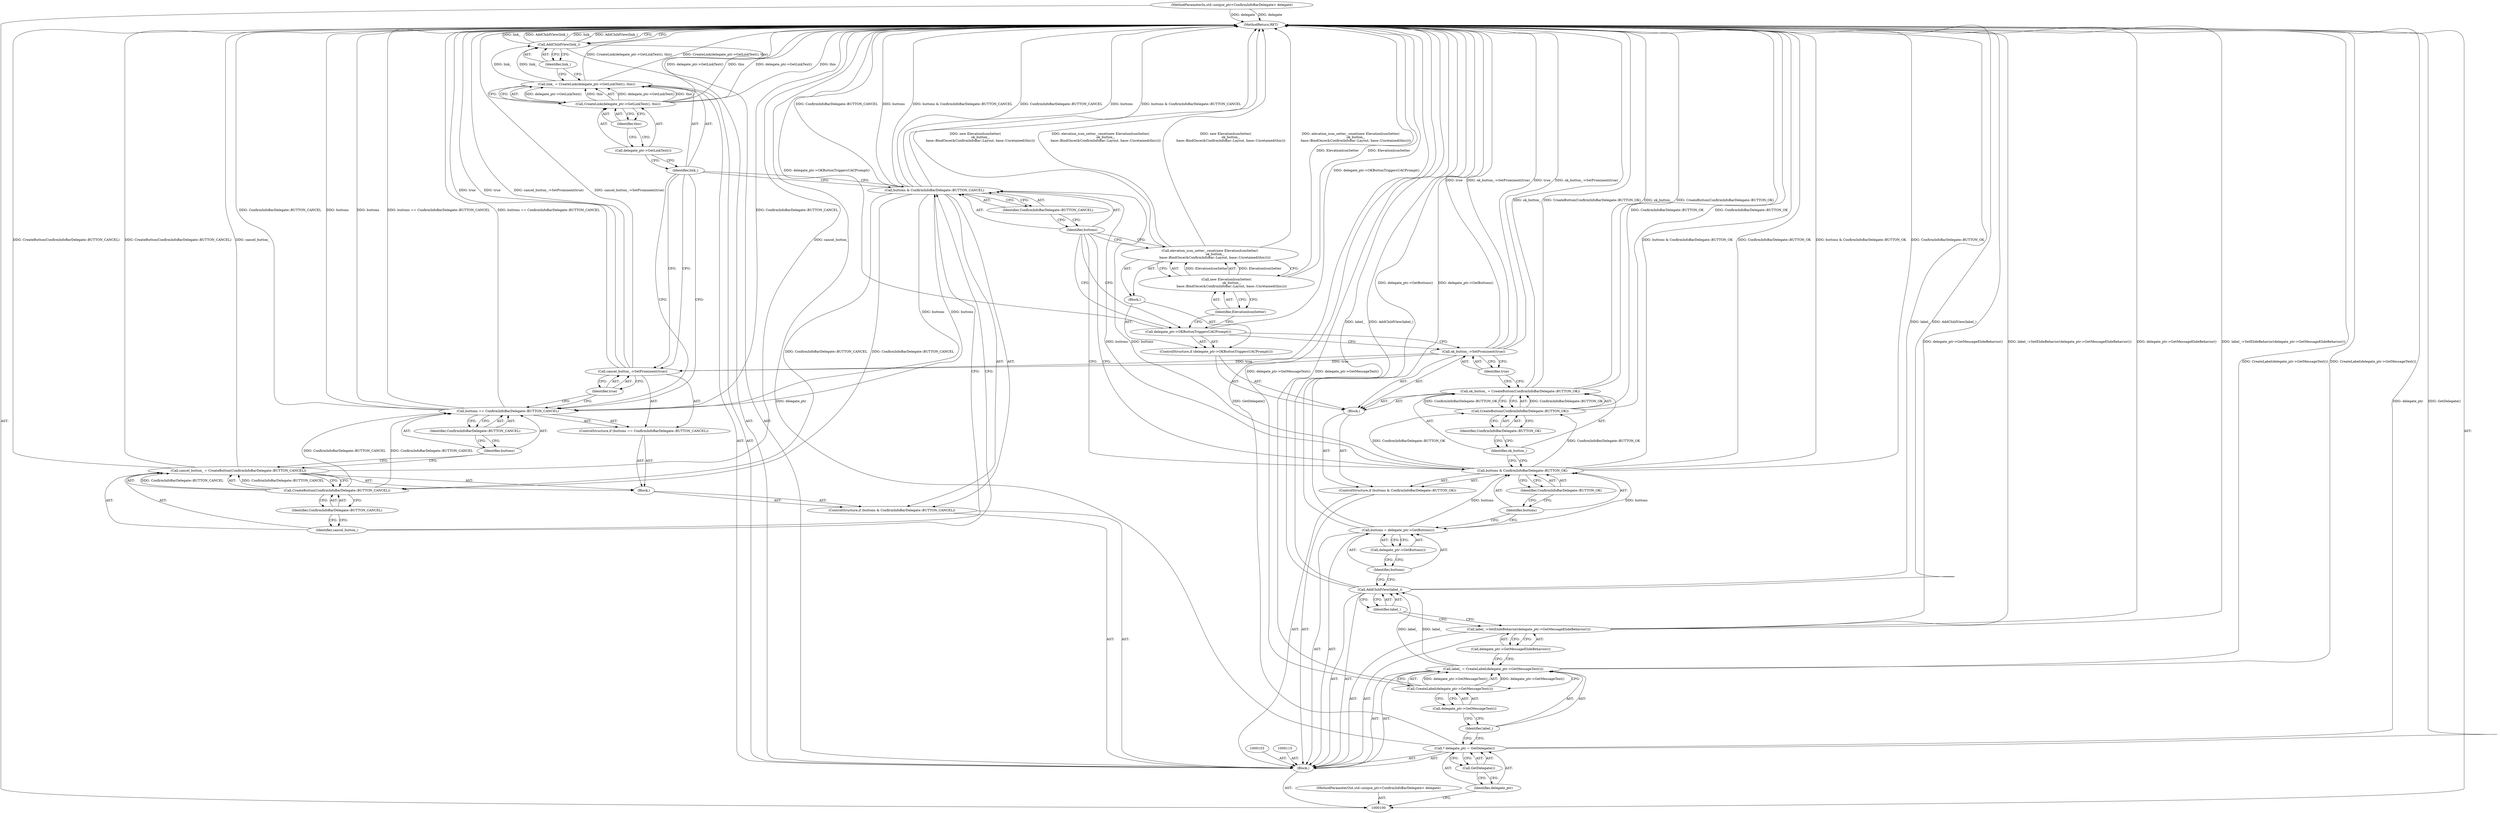 digraph "0_Chrome_fbeba958bb83c05ec8cc54e285a4a9ca10d1b311" {
"1000158" [label="(MethodReturn,RET)"];
"1000101" [label="(MethodParameterIn,std::unique_ptr<ConfirmInfoBarDelegate> delegate)"];
"1000236" [label="(MethodParameterOut,std::unique_ptr<ConfirmInfoBarDelegate> delegate)"];
"1000126" [label="(Call,CreateButton(ConfirmInfoBarDelegate::BUTTON_OK))"];
"1000127" [label="(Identifier,ConfirmInfoBarDelegate::BUTTON_OK)"];
"1000124" [label="(Call,ok_button_ = CreateButton(ConfirmInfoBarDelegate::BUTTON_OK))"];
"1000125" [label="(Identifier,ok_button_)"];
"1000129" [label="(Identifier,true)"];
"1000128" [label="(Call,ok_button_->SetProminent(true))"];
"1000130" [label="(ControlStructure,if (delegate_ptr->OKButtonTriggersUACPrompt()))"];
"1000132" [label="(Block,)"];
"1000131" [label="(Call,delegate_ptr->OKButtonTriggersUACPrompt())"];
"1000134" [label="(Call,new ElevationIconSetter(\n          ok_button_,\n          base::BindOnce(&ConfirmInfoBar::Layout, base::Unretained(this))))"];
"1000135" [label="(Identifier,ElevationIconSetter)"];
"1000133" [label="(Call,elevation_icon_setter_.reset(new ElevationIconSetter(\n          ok_button_,\n          base::BindOnce(&ConfirmInfoBar::Layout, base::Unretained(this)))))"];
"1000139" [label="(Identifier,ConfirmInfoBarDelegate::BUTTON_CANCEL)"];
"1000136" [label="(ControlStructure,if (buttons & ConfirmInfoBarDelegate::BUTTON_CANCEL))"];
"1000140" [label="(Block,)"];
"1000137" [label="(Call,buttons & ConfirmInfoBarDelegate::BUTTON_CANCEL)"];
"1000138" [label="(Identifier,buttons)"];
"1000102" [label="(Block,)"];
"1000143" [label="(Call,CreateButton(ConfirmInfoBarDelegate::BUTTON_CANCEL))"];
"1000144" [label="(Identifier,ConfirmInfoBarDelegate::BUTTON_CANCEL)"];
"1000141" [label="(Call,cancel_button_ = CreateButton(ConfirmInfoBarDelegate::BUTTON_CANCEL))"];
"1000142" [label="(Identifier,cancel_button_)"];
"1000148" [label="(Identifier,ConfirmInfoBarDelegate::BUTTON_CANCEL)"];
"1000145" [label="(ControlStructure,if (buttons == ConfirmInfoBarDelegate::BUTTON_CANCEL))"];
"1000146" [label="(Call,buttons == ConfirmInfoBarDelegate::BUTTON_CANCEL)"];
"1000147" [label="(Identifier,buttons)"];
"1000150" [label="(Identifier,true)"];
"1000149" [label="(Call,cancel_button_->SetProminent(true))"];
"1000153" [label="(Call,CreateLink(delegate_ptr->GetLinkText(), this))"];
"1000151" [label="(Call,link_ = CreateLink(delegate_ptr->GetLinkText(), this))"];
"1000152" [label="(Identifier,link_)"];
"1000154" [label="(Call,delegate_ptr->GetLinkText())"];
"1000155" [label="(Identifier,this)"];
"1000157" [label="(Identifier,link_)"];
"1000156" [label="(Call,AddChildView(link_))"];
"1000106" [label="(Call,GetDelegate())"];
"1000104" [label="(Call,* delegate_ptr = GetDelegate())"];
"1000105" [label="(Identifier,delegate_ptr)"];
"1000109" [label="(Call,CreateLabel(delegate_ptr->GetMessageText()))"];
"1000110" [label="(Call,delegate_ptr->GetMessageText())"];
"1000107" [label="(Call,label_ = CreateLabel(delegate_ptr->GetMessageText()))"];
"1000108" [label="(Identifier,label_)"];
"1000111" [label="(Call,label_->SetElideBehavior(delegate_ptr->GetMessageElideBehavior()))"];
"1000112" [label="(Call,delegate_ptr->GetMessageElideBehavior())"];
"1000114" [label="(Identifier,label_)"];
"1000113" [label="(Call,AddChildView(label_))"];
"1000116" [label="(Call,buttons = delegate_ptr->GetButtons())"];
"1000117" [label="(Identifier,buttons)"];
"1000118" [label="(Call,delegate_ptr->GetButtons())"];
"1000122" [label="(Identifier,ConfirmInfoBarDelegate::BUTTON_OK)"];
"1000119" [label="(ControlStructure,if (buttons & ConfirmInfoBarDelegate::BUTTON_OK))"];
"1000123" [label="(Block,)"];
"1000120" [label="(Call,buttons & ConfirmInfoBarDelegate::BUTTON_OK)"];
"1000121" [label="(Identifier,buttons)"];
"1000158" -> "1000100"  [label="AST: "];
"1000158" -> "1000156"  [label="CFG: "];
"1000124" -> "1000158"  [label="DDG: CreateButton(ConfirmInfoBarDelegate::BUTTON_OK)"];
"1000124" -> "1000158"  [label="DDG: ok_button_"];
"1000141" -> "1000158"  [label="DDG: cancel_button_"];
"1000141" -> "1000158"  [label="DDG: CreateButton(ConfirmInfoBarDelegate::BUTTON_CANCEL)"];
"1000156" -> "1000158"  [label="DDG: link_"];
"1000156" -> "1000158"  [label="DDG: AddChildView(link_)"];
"1000104" -> "1000158"  [label="DDG: delegate_ptr"];
"1000104" -> "1000158"  [label="DDG: GetDelegate()"];
"1000113" -> "1000158"  [label="DDG: label_"];
"1000113" -> "1000158"  [label="DDG: AddChildView(label_)"];
"1000116" -> "1000158"  [label="DDG: delegate_ptr->GetButtons()"];
"1000153" -> "1000158"  [label="DDG: delegate_ptr->GetLinkText()"];
"1000153" -> "1000158"  [label="DDG: this"];
"1000149" -> "1000158"  [label="DDG: true"];
"1000149" -> "1000158"  [label="DDG: cancel_button_->SetProminent(true)"];
"1000146" -> "1000158"  [label="DDG: buttons == ConfirmInfoBarDelegate::BUTTON_CANCEL"];
"1000146" -> "1000158"  [label="DDG: ConfirmInfoBarDelegate::BUTTON_CANCEL"];
"1000146" -> "1000158"  [label="DDG: buttons"];
"1000137" -> "1000158"  [label="DDG: ConfirmInfoBarDelegate::BUTTON_CANCEL"];
"1000137" -> "1000158"  [label="DDG: buttons"];
"1000137" -> "1000158"  [label="DDG: buttons & ConfirmInfoBarDelegate::BUTTON_CANCEL"];
"1000128" -> "1000158"  [label="DDG: true"];
"1000128" -> "1000158"  [label="DDG: ok_button_->SetProminent(true)"];
"1000133" -> "1000158"  [label="DDG: new ElevationIconSetter(\n          ok_button_,\n          base::BindOnce(&ConfirmInfoBar::Layout, base::Unretained(this)))"];
"1000133" -> "1000158"  [label="DDG: elevation_icon_setter_.reset(new ElevationIconSetter(\n          ok_button_,\n          base::BindOnce(&ConfirmInfoBar::Layout, base::Unretained(this))))"];
"1000126" -> "1000158"  [label="DDG: ConfirmInfoBarDelegate::BUTTON_OK"];
"1000151" -> "1000158"  [label="DDG: CreateLink(delegate_ptr->GetLinkText(), this)"];
"1000111" -> "1000158"  [label="DDG: delegate_ptr->GetMessageElideBehavior()"];
"1000111" -> "1000158"  [label="DDG: label_->SetElideBehavior(delegate_ptr->GetMessageElideBehavior())"];
"1000134" -> "1000158"  [label="DDG: ElevationIconSetter"];
"1000101" -> "1000158"  [label="DDG: delegate"];
"1000109" -> "1000158"  [label="DDG: delegate_ptr->GetMessageText()"];
"1000120" -> "1000158"  [label="DDG: buttons & ConfirmInfoBarDelegate::BUTTON_OK"];
"1000120" -> "1000158"  [label="DDG: ConfirmInfoBarDelegate::BUTTON_OK"];
"1000107" -> "1000158"  [label="DDG: CreateLabel(delegate_ptr->GetMessageText())"];
"1000131" -> "1000158"  [label="DDG: delegate_ptr->OKButtonTriggersUACPrompt()"];
"1000101" -> "1000100"  [label="AST: "];
"1000101" -> "1000158"  [label="DDG: delegate"];
"1000236" -> "1000100"  [label="AST: "];
"1000126" -> "1000124"  [label="AST: "];
"1000126" -> "1000127"  [label="CFG: "];
"1000127" -> "1000126"  [label="AST: "];
"1000124" -> "1000126"  [label="CFG: "];
"1000126" -> "1000158"  [label="DDG: ConfirmInfoBarDelegate::BUTTON_OK"];
"1000126" -> "1000124"  [label="DDG: ConfirmInfoBarDelegate::BUTTON_OK"];
"1000120" -> "1000126"  [label="DDG: ConfirmInfoBarDelegate::BUTTON_OK"];
"1000127" -> "1000126"  [label="AST: "];
"1000127" -> "1000125"  [label="CFG: "];
"1000126" -> "1000127"  [label="CFG: "];
"1000124" -> "1000123"  [label="AST: "];
"1000124" -> "1000126"  [label="CFG: "];
"1000125" -> "1000124"  [label="AST: "];
"1000126" -> "1000124"  [label="AST: "];
"1000129" -> "1000124"  [label="CFG: "];
"1000124" -> "1000158"  [label="DDG: CreateButton(ConfirmInfoBarDelegate::BUTTON_OK)"];
"1000124" -> "1000158"  [label="DDG: ok_button_"];
"1000126" -> "1000124"  [label="DDG: ConfirmInfoBarDelegate::BUTTON_OK"];
"1000125" -> "1000124"  [label="AST: "];
"1000125" -> "1000120"  [label="CFG: "];
"1000127" -> "1000125"  [label="CFG: "];
"1000129" -> "1000128"  [label="AST: "];
"1000129" -> "1000124"  [label="CFG: "];
"1000128" -> "1000129"  [label="CFG: "];
"1000128" -> "1000123"  [label="AST: "];
"1000128" -> "1000129"  [label="CFG: "];
"1000129" -> "1000128"  [label="AST: "];
"1000131" -> "1000128"  [label="CFG: "];
"1000128" -> "1000158"  [label="DDG: true"];
"1000128" -> "1000158"  [label="DDG: ok_button_->SetProminent(true)"];
"1000128" -> "1000149"  [label="DDG: true"];
"1000130" -> "1000123"  [label="AST: "];
"1000131" -> "1000130"  [label="AST: "];
"1000132" -> "1000130"  [label="AST: "];
"1000132" -> "1000130"  [label="AST: "];
"1000133" -> "1000132"  [label="AST: "];
"1000131" -> "1000130"  [label="AST: "];
"1000131" -> "1000128"  [label="CFG: "];
"1000135" -> "1000131"  [label="CFG: "];
"1000138" -> "1000131"  [label="CFG: "];
"1000131" -> "1000158"  [label="DDG: delegate_ptr->OKButtonTriggersUACPrompt()"];
"1000134" -> "1000133"  [label="AST: "];
"1000134" -> "1000135"  [label="CFG: "];
"1000135" -> "1000134"  [label="AST: "];
"1000133" -> "1000134"  [label="CFG: "];
"1000134" -> "1000158"  [label="DDG: ElevationIconSetter"];
"1000134" -> "1000133"  [label="DDG: ElevationIconSetter"];
"1000135" -> "1000134"  [label="AST: "];
"1000135" -> "1000131"  [label="CFG: "];
"1000134" -> "1000135"  [label="CFG: "];
"1000133" -> "1000132"  [label="AST: "];
"1000133" -> "1000134"  [label="CFG: "];
"1000134" -> "1000133"  [label="AST: "];
"1000138" -> "1000133"  [label="CFG: "];
"1000133" -> "1000158"  [label="DDG: new ElevationIconSetter(\n          ok_button_,\n          base::BindOnce(&ConfirmInfoBar::Layout, base::Unretained(this)))"];
"1000133" -> "1000158"  [label="DDG: elevation_icon_setter_.reset(new ElevationIconSetter(\n          ok_button_,\n          base::BindOnce(&ConfirmInfoBar::Layout, base::Unretained(this))))"];
"1000134" -> "1000133"  [label="DDG: ElevationIconSetter"];
"1000139" -> "1000137"  [label="AST: "];
"1000139" -> "1000138"  [label="CFG: "];
"1000137" -> "1000139"  [label="CFG: "];
"1000136" -> "1000102"  [label="AST: "];
"1000137" -> "1000136"  [label="AST: "];
"1000140" -> "1000136"  [label="AST: "];
"1000140" -> "1000136"  [label="AST: "];
"1000141" -> "1000140"  [label="AST: "];
"1000145" -> "1000140"  [label="AST: "];
"1000137" -> "1000136"  [label="AST: "];
"1000137" -> "1000139"  [label="CFG: "];
"1000138" -> "1000137"  [label="AST: "];
"1000139" -> "1000137"  [label="AST: "];
"1000142" -> "1000137"  [label="CFG: "];
"1000152" -> "1000137"  [label="CFG: "];
"1000137" -> "1000158"  [label="DDG: ConfirmInfoBarDelegate::BUTTON_CANCEL"];
"1000137" -> "1000158"  [label="DDG: buttons"];
"1000137" -> "1000158"  [label="DDG: buttons & ConfirmInfoBarDelegate::BUTTON_CANCEL"];
"1000120" -> "1000137"  [label="DDG: buttons"];
"1000137" -> "1000143"  [label="DDG: ConfirmInfoBarDelegate::BUTTON_CANCEL"];
"1000137" -> "1000146"  [label="DDG: buttons"];
"1000138" -> "1000137"  [label="AST: "];
"1000138" -> "1000133"  [label="CFG: "];
"1000138" -> "1000131"  [label="CFG: "];
"1000138" -> "1000120"  [label="CFG: "];
"1000139" -> "1000138"  [label="CFG: "];
"1000102" -> "1000100"  [label="AST: "];
"1000103" -> "1000102"  [label="AST: "];
"1000104" -> "1000102"  [label="AST: "];
"1000107" -> "1000102"  [label="AST: "];
"1000111" -> "1000102"  [label="AST: "];
"1000113" -> "1000102"  [label="AST: "];
"1000115" -> "1000102"  [label="AST: "];
"1000116" -> "1000102"  [label="AST: "];
"1000119" -> "1000102"  [label="AST: "];
"1000136" -> "1000102"  [label="AST: "];
"1000151" -> "1000102"  [label="AST: "];
"1000156" -> "1000102"  [label="AST: "];
"1000143" -> "1000141"  [label="AST: "];
"1000143" -> "1000144"  [label="CFG: "];
"1000144" -> "1000143"  [label="AST: "];
"1000141" -> "1000143"  [label="CFG: "];
"1000143" -> "1000141"  [label="DDG: ConfirmInfoBarDelegate::BUTTON_CANCEL"];
"1000137" -> "1000143"  [label="DDG: ConfirmInfoBarDelegate::BUTTON_CANCEL"];
"1000143" -> "1000146"  [label="DDG: ConfirmInfoBarDelegate::BUTTON_CANCEL"];
"1000144" -> "1000143"  [label="AST: "];
"1000144" -> "1000142"  [label="CFG: "];
"1000143" -> "1000144"  [label="CFG: "];
"1000141" -> "1000140"  [label="AST: "];
"1000141" -> "1000143"  [label="CFG: "];
"1000142" -> "1000141"  [label="AST: "];
"1000143" -> "1000141"  [label="AST: "];
"1000147" -> "1000141"  [label="CFG: "];
"1000141" -> "1000158"  [label="DDG: cancel_button_"];
"1000141" -> "1000158"  [label="DDG: CreateButton(ConfirmInfoBarDelegate::BUTTON_CANCEL)"];
"1000143" -> "1000141"  [label="DDG: ConfirmInfoBarDelegate::BUTTON_CANCEL"];
"1000142" -> "1000141"  [label="AST: "];
"1000142" -> "1000137"  [label="CFG: "];
"1000144" -> "1000142"  [label="CFG: "];
"1000148" -> "1000146"  [label="AST: "];
"1000148" -> "1000147"  [label="CFG: "];
"1000146" -> "1000148"  [label="CFG: "];
"1000145" -> "1000140"  [label="AST: "];
"1000146" -> "1000145"  [label="AST: "];
"1000149" -> "1000145"  [label="AST: "];
"1000146" -> "1000145"  [label="AST: "];
"1000146" -> "1000148"  [label="CFG: "];
"1000147" -> "1000146"  [label="AST: "];
"1000148" -> "1000146"  [label="AST: "];
"1000150" -> "1000146"  [label="CFG: "];
"1000152" -> "1000146"  [label="CFG: "];
"1000146" -> "1000158"  [label="DDG: buttons == ConfirmInfoBarDelegate::BUTTON_CANCEL"];
"1000146" -> "1000158"  [label="DDG: ConfirmInfoBarDelegate::BUTTON_CANCEL"];
"1000146" -> "1000158"  [label="DDG: buttons"];
"1000137" -> "1000146"  [label="DDG: buttons"];
"1000143" -> "1000146"  [label="DDG: ConfirmInfoBarDelegate::BUTTON_CANCEL"];
"1000147" -> "1000146"  [label="AST: "];
"1000147" -> "1000141"  [label="CFG: "];
"1000148" -> "1000147"  [label="CFG: "];
"1000150" -> "1000149"  [label="AST: "];
"1000150" -> "1000146"  [label="CFG: "];
"1000149" -> "1000150"  [label="CFG: "];
"1000149" -> "1000145"  [label="AST: "];
"1000149" -> "1000150"  [label="CFG: "];
"1000150" -> "1000149"  [label="AST: "];
"1000152" -> "1000149"  [label="CFG: "];
"1000149" -> "1000158"  [label="DDG: true"];
"1000149" -> "1000158"  [label="DDG: cancel_button_->SetProminent(true)"];
"1000128" -> "1000149"  [label="DDG: true"];
"1000153" -> "1000151"  [label="AST: "];
"1000153" -> "1000155"  [label="CFG: "];
"1000154" -> "1000153"  [label="AST: "];
"1000155" -> "1000153"  [label="AST: "];
"1000151" -> "1000153"  [label="CFG: "];
"1000153" -> "1000158"  [label="DDG: delegate_ptr->GetLinkText()"];
"1000153" -> "1000158"  [label="DDG: this"];
"1000153" -> "1000151"  [label="DDG: delegate_ptr->GetLinkText()"];
"1000153" -> "1000151"  [label="DDG: this"];
"1000151" -> "1000102"  [label="AST: "];
"1000151" -> "1000153"  [label="CFG: "];
"1000152" -> "1000151"  [label="AST: "];
"1000153" -> "1000151"  [label="AST: "];
"1000157" -> "1000151"  [label="CFG: "];
"1000151" -> "1000158"  [label="DDG: CreateLink(delegate_ptr->GetLinkText(), this)"];
"1000153" -> "1000151"  [label="DDG: delegate_ptr->GetLinkText()"];
"1000153" -> "1000151"  [label="DDG: this"];
"1000151" -> "1000156"  [label="DDG: link_"];
"1000152" -> "1000151"  [label="AST: "];
"1000152" -> "1000149"  [label="CFG: "];
"1000152" -> "1000146"  [label="CFG: "];
"1000152" -> "1000137"  [label="CFG: "];
"1000154" -> "1000152"  [label="CFG: "];
"1000154" -> "1000153"  [label="AST: "];
"1000154" -> "1000152"  [label="CFG: "];
"1000155" -> "1000154"  [label="CFG: "];
"1000155" -> "1000153"  [label="AST: "];
"1000155" -> "1000154"  [label="CFG: "];
"1000153" -> "1000155"  [label="CFG: "];
"1000157" -> "1000156"  [label="AST: "];
"1000157" -> "1000151"  [label="CFG: "];
"1000156" -> "1000157"  [label="CFG: "];
"1000156" -> "1000102"  [label="AST: "];
"1000156" -> "1000157"  [label="CFG: "];
"1000157" -> "1000156"  [label="AST: "];
"1000158" -> "1000156"  [label="CFG: "];
"1000156" -> "1000158"  [label="DDG: link_"];
"1000156" -> "1000158"  [label="DDG: AddChildView(link_)"];
"1000151" -> "1000156"  [label="DDG: link_"];
"1000106" -> "1000104"  [label="AST: "];
"1000106" -> "1000105"  [label="CFG: "];
"1000104" -> "1000106"  [label="CFG: "];
"1000104" -> "1000102"  [label="AST: "];
"1000104" -> "1000106"  [label="CFG: "];
"1000105" -> "1000104"  [label="AST: "];
"1000106" -> "1000104"  [label="AST: "];
"1000108" -> "1000104"  [label="CFG: "];
"1000104" -> "1000158"  [label="DDG: delegate_ptr"];
"1000104" -> "1000158"  [label="DDG: GetDelegate()"];
"1000105" -> "1000104"  [label="AST: "];
"1000105" -> "1000100"  [label="CFG: "];
"1000106" -> "1000105"  [label="CFG: "];
"1000109" -> "1000107"  [label="AST: "];
"1000109" -> "1000110"  [label="CFG: "];
"1000110" -> "1000109"  [label="AST: "];
"1000107" -> "1000109"  [label="CFG: "];
"1000109" -> "1000158"  [label="DDG: delegate_ptr->GetMessageText()"];
"1000109" -> "1000107"  [label="DDG: delegate_ptr->GetMessageText()"];
"1000110" -> "1000109"  [label="AST: "];
"1000110" -> "1000108"  [label="CFG: "];
"1000109" -> "1000110"  [label="CFG: "];
"1000107" -> "1000102"  [label="AST: "];
"1000107" -> "1000109"  [label="CFG: "];
"1000108" -> "1000107"  [label="AST: "];
"1000109" -> "1000107"  [label="AST: "];
"1000112" -> "1000107"  [label="CFG: "];
"1000107" -> "1000158"  [label="DDG: CreateLabel(delegate_ptr->GetMessageText())"];
"1000109" -> "1000107"  [label="DDG: delegate_ptr->GetMessageText()"];
"1000107" -> "1000113"  [label="DDG: label_"];
"1000108" -> "1000107"  [label="AST: "];
"1000108" -> "1000104"  [label="CFG: "];
"1000110" -> "1000108"  [label="CFG: "];
"1000111" -> "1000102"  [label="AST: "];
"1000111" -> "1000112"  [label="CFG: "];
"1000112" -> "1000111"  [label="AST: "];
"1000114" -> "1000111"  [label="CFG: "];
"1000111" -> "1000158"  [label="DDG: delegate_ptr->GetMessageElideBehavior()"];
"1000111" -> "1000158"  [label="DDG: label_->SetElideBehavior(delegate_ptr->GetMessageElideBehavior())"];
"1000112" -> "1000111"  [label="AST: "];
"1000112" -> "1000107"  [label="CFG: "];
"1000111" -> "1000112"  [label="CFG: "];
"1000114" -> "1000113"  [label="AST: "];
"1000114" -> "1000111"  [label="CFG: "];
"1000113" -> "1000114"  [label="CFG: "];
"1000113" -> "1000102"  [label="AST: "];
"1000113" -> "1000114"  [label="CFG: "];
"1000114" -> "1000113"  [label="AST: "];
"1000117" -> "1000113"  [label="CFG: "];
"1000113" -> "1000158"  [label="DDG: label_"];
"1000113" -> "1000158"  [label="DDG: AddChildView(label_)"];
"1000107" -> "1000113"  [label="DDG: label_"];
"1000116" -> "1000102"  [label="AST: "];
"1000116" -> "1000118"  [label="CFG: "];
"1000117" -> "1000116"  [label="AST: "];
"1000118" -> "1000116"  [label="AST: "];
"1000121" -> "1000116"  [label="CFG: "];
"1000116" -> "1000158"  [label="DDG: delegate_ptr->GetButtons()"];
"1000116" -> "1000120"  [label="DDG: buttons"];
"1000117" -> "1000116"  [label="AST: "];
"1000117" -> "1000113"  [label="CFG: "];
"1000118" -> "1000117"  [label="CFG: "];
"1000118" -> "1000116"  [label="AST: "];
"1000118" -> "1000117"  [label="CFG: "];
"1000116" -> "1000118"  [label="CFG: "];
"1000122" -> "1000120"  [label="AST: "];
"1000122" -> "1000121"  [label="CFG: "];
"1000120" -> "1000122"  [label="CFG: "];
"1000119" -> "1000102"  [label="AST: "];
"1000120" -> "1000119"  [label="AST: "];
"1000123" -> "1000119"  [label="AST: "];
"1000123" -> "1000119"  [label="AST: "];
"1000124" -> "1000123"  [label="AST: "];
"1000128" -> "1000123"  [label="AST: "];
"1000130" -> "1000123"  [label="AST: "];
"1000120" -> "1000119"  [label="AST: "];
"1000120" -> "1000122"  [label="CFG: "];
"1000121" -> "1000120"  [label="AST: "];
"1000122" -> "1000120"  [label="AST: "];
"1000125" -> "1000120"  [label="CFG: "];
"1000138" -> "1000120"  [label="CFG: "];
"1000120" -> "1000158"  [label="DDG: buttons & ConfirmInfoBarDelegate::BUTTON_OK"];
"1000120" -> "1000158"  [label="DDG: ConfirmInfoBarDelegate::BUTTON_OK"];
"1000116" -> "1000120"  [label="DDG: buttons"];
"1000120" -> "1000126"  [label="DDG: ConfirmInfoBarDelegate::BUTTON_OK"];
"1000120" -> "1000137"  [label="DDG: buttons"];
"1000121" -> "1000120"  [label="AST: "];
"1000121" -> "1000116"  [label="CFG: "];
"1000122" -> "1000121"  [label="CFG: "];
}
